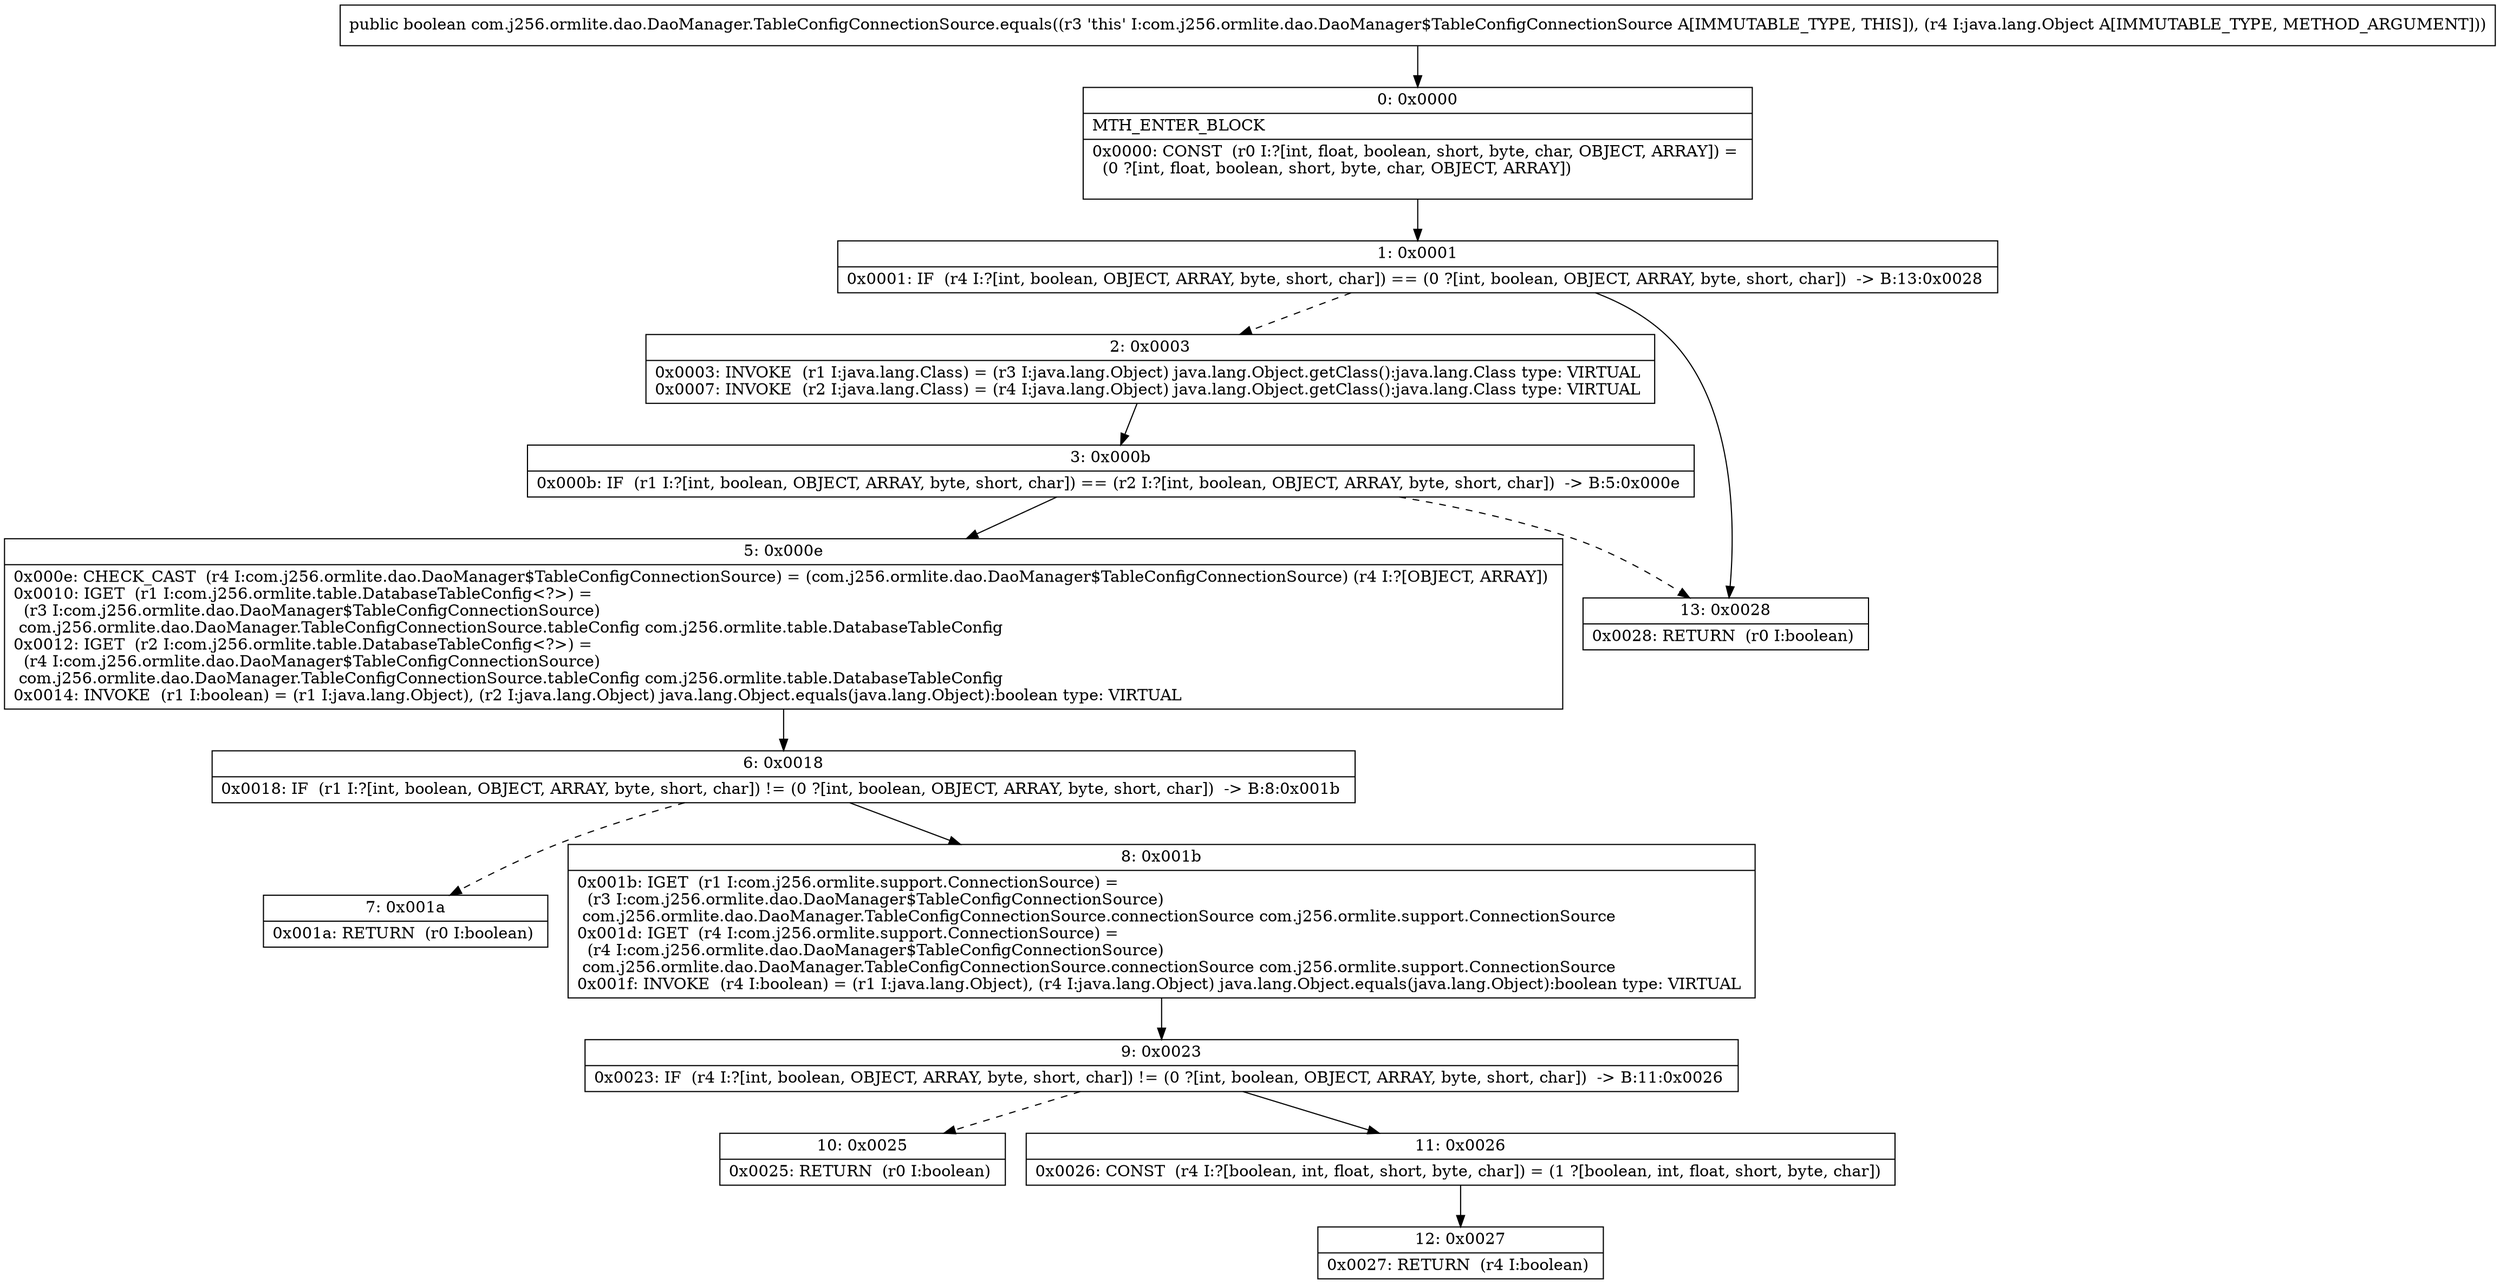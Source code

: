 digraph "CFG forcom.j256.ormlite.dao.DaoManager.TableConfigConnectionSource.equals(Ljava\/lang\/Object;)Z" {
Node_0 [shape=record,label="{0\:\ 0x0000|MTH_ENTER_BLOCK\l|0x0000: CONST  (r0 I:?[int, float, boolean, short, byte, char, OBJECT, ARRAY]) = \l  (0 ?[int, float, boolean, short, byte, char, OBJECT, ARRAY])\l \l}"];
Node_1 [shape=record,label="{1\:\ 0x0001|0x0001: IF  (r4 I:?[int, boolean, OBJECT, ARRAY, byte, short, char]) == (0 ?[int, boolean, OBJECT, ARRAY, byte, short, char])  \-\> B:13:0x0028 \l}"];
Node_2 [shape=record,label="{2\:\ 0x0003|0x0003: INVOKE  (r1 I:java.lang.Class) = (r3 I:java.lang.Object) java.lang.Object.getClass():java.lang.Class type: VIRTUAL \l0x0007: INVOKE  (r2 I:java.lang.Class) = (r4 I:java.lang.Object) java.lang.Object.getClass():java.lang.Class type: VIRTUAL \l}"];
Node_3 [shape=record,label="{3\:\ 0x000b|0x000b: IF  (r1 I:?[int, boolean, OBJECT, ARRAY, byte, short, char]) == (r2 I:?[int, boolean, OBJECT, ARRAY, byte, short, char])  \-\> B:5:0x000e \l}"];
Node_5 [shape=record,label="{5\:\ 0x000e|0x000e: CHECK_CAST  (r4 I:com.j256.ormlite.dao.DaoManager$TableConfigConnectionSource) = (com.j256.ormlite.dao.DaoManager$TableConfigConnectionSource) (r4 I:?[OBJECT, ARRAY]) \l0x0010: IGET  (r1 I:com.j256.ormlite.table.DatabaseTableConfig\<?\>) = \l  (r3 I:com.j256.ormlite.dao.DaoManager$TableConfigConnectionSource)\l com.j256.ormlite.dao.DaoManager.TableConfigConnectionSource.tableConfig com.j256.ormlite.table.DatabaseTableConfig \l0x0012: IGET  (r2 I:com.j256.ormlite.table.DatabaseTableConfig\<?\>) = \l  (r4 I:com.j256.ormlite.dao.DaoManager$TableConfigConnectionSource)\l com.j256.ormlite.dao.DaoManager.TableConfigConnectionSource.tableConfig com.j256.ormlite.table.DatabaseTableConfig \l0x0014: INVOKE  (r1 I:boolean) = (r1 I:java.lang.Object), (r2 I:java.lang.Object) java.lang.Object.equals(java.lang.Object):boolean type: VIRTUAL \l}"];
Node_6 [shape=record,label="{6\:\ 0x0018|0x0018: IF  (r1 I:?[int, boolean, OBJECT, ARRAY, byte, short, char]) != (0 ?[int, boolean, OBJECT, ARRAY, byte, short, char])  \-\> B:8:0x001b \l}"];
Node_7 [shape=record,label="{7\:\ 0x001a|0x001a: RETURN  (r0 I:boolean) \l}"];
Node_8 [shape=record,label="{8\:\ 0x001b|0x001b: IGET  (r1 I:com.j256.ormlite.support.ConnectionSource) = \l  (r3 I:com.j256.ormlite.dao.DaoManager$TableConfigConnectionSource)\l com.j256.ormlite.dao.DaoManager.TableConfigConnectionSource.connectionSource com.j256.ormlite.support.ConnectionSource \l0x001d: IGET  (r4 I:com.j256.ormlite.support.ConnectionSource) = \l  (r4 I:com.j256.ormlite.dao.DaoManager$TableConfigConnectionSource)\l com.j256.ormlite.dao.DaoManager.TableConfigConnectionSource.connectionSource com.j256.ormlite.support.ConnectionSource \l0x001f: INVOKE  (r4 I:boolean) = (r1 I:java.lang.Object), (r4 I:java.lang.Object) java.lang.Object.equals(java.lang.Object):boolean type: VIRTUAL \l}"];
Node_9 [shape=record,label="{9\:\ 0x0023|0x0023: IF  (r4 I:?[int, boolean, OBJECT, ARRAY, byte, short, char]) != (0 ?[int, boolean, OBJECT, ARRAY, byte, short, char])  \-\> B:11:0x0026 \l}"];
Node_10 [shape=record,label="{10\:\ 0x0025|0x0025: RETURN  (r0 I:boolean) \l}"];
Node_11 [shape=record,label="{11\:\ 0x0026|0x0026: CONST  (r4 I:?[boolean, int, float, short, byte, char]) = (1 ?[boolean, int, float, short, byte, char]) \l}"];
Node_12 [shape=record,label="{12\:\ 0x0027|0x0027: RETURN  (r4 I:boolean) \l}"];
Node_13 [shape=record,label="{13\:\ 0x0028|0x0028: RETURN  (r0 I:boolean) \l}"];
MethodNode[shape=record,label="{public boolean com.j256.ormlite.dao.DaoManager.TableConfigConnectionSource.equals((r3 'this' I:com.j256.ormlite.dao.DaoManager$TableConfigConnectionSource A[IMMUTABLE_TYPE, THIS]), (r4 I:java.lang.Object A[IMMUTABLE_TYPE, METHOD_ARGUMENT])) }"];
MethodNode -> Node_0;
Node_0 -> Node_1;
Node_1 -> Node_2[style=dashed];
Node_1 -> Node_13;
Node_2 -> Node_3;
Node_3 -> Node_5;
Node_3 -> Node_13[style=dashed];
Node_5 -> Node_6;
Node_6 -> Node_7[style=dashed];
Node_6 -> Node_8;
Node_8 -> Node_9;
Node_9 -> Node_10[style=dashed];
Node_9 -> Node_11;
Node_11 -> Node_12;
}

